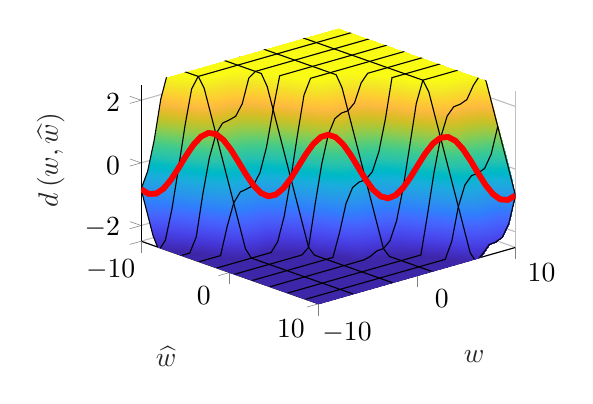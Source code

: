 % This file was created by matlab2tikz.
%
%The latest updates can be retrieved from
%  http://www.mathworks.com/matlabcentral/fileexchange/22022-matlab2tikz-matlab2tikz
%where you can also make suggestions and rate matlab2tikz.
%
\begin{tikzpicture}

\begin{axis}[%
width=4.755cm,
height=3.5cm,
at={(0cm,0cm)},
scale only axis,
xmin=-10,
xmax=10,
xtick={-10,   0,  10},
tick align=outside,
xlabel style={font=\color{white!15!black}},
xlabel={$\widehat{w}$},
ymin=-10,
ymax=10,
ytick={-10,   0,  10},
ylabel style={font=\color{white!15!black}},
ylabel={$w$},
zmin=-2.5,
zmax=2.5,
ztick={-2,  0,  2},
zlabel style={font=\color{white!15!black}},
zlabel={$d^{\,}(w, \widehat{w})$},
view={48.011}{28.262},
axis background/.style={fill=white},
axis x line*=bottom,
axis y line*=left,
axis z line*=left,
xmajorgrids,
ymajorgrids,
zmajorgrids
]

\addplot3[%
surf,
shader=interp, colormap={mymap}{[1pt] rgb(0pt)=(0.242,0.15,0.66); rgb(1pt)=(0.244,0.153,0.673); rgb(2pt)=(0.246,0.157,0.685); rgb(3pt)=(0.248,0.161,0.696); rgb(4pt)=(0.25,0.165,0.707); rgb(5pt)=(0.252,0.169,0.718); rgb(6pt)=(0.254,0.173,0.729); rgb(7pt)=(0.256,0.177,0.739); rgb(8pt)=(0.258,0.181,0.75); rgb(9pt)=(0.259,0.185,0.761); rgb(11pt)=(0.263,0.193,0.783); rgb(12pt)=(0.265,0.197,0.794); rgb(13pt)=(0.266,0.201,0.804); rgb(14pt)=(0.268,0.205,0.815); rgb(15pt)=(0.269,0.209,0.825); rgb(16pt)=(0.27,0.214,0.835); rgb(17pt)=(0.272,0.218,0.844); rgb(18pt)=(0.273,0.223,0.853); rgb(19pt)=(0.274,0.228,0.861); rgb(20pt)=(0.275,0.233,0.869); rgb(21pt)=(0.276,0.238,0.877); rgb(22pt)=(0.277,0.243,0.884); rgb(23pt)=(0.277,0.249,0.891); rgb(24pt)=(0.278,0.254,0.897); rgb(25pt)=(0.279,0.26,0.903); rgb(26pt)=(0.279,0.265,0.909); rgb(27pt)=(0.28,0.271,0.915); rgb(28pt)=(0.28,0.276,0.92); rgb(29pt)=(0.281,0.282,0.925); rgb(30pt)=(0.281,0.287,0.93); rgb(31pt)=(0.281,0.293,0.935); rgb(32pt)=(0.281,0.298,0.94); rgb(33pt)=(0.281,0.304,0.944); rgb(34pt)=(0.281,0.309,0.948); rgb(35pt)=(0.281,0.315,0.952); rgb(36pt)=(0.281,0.32,0.956); rgb(37pt)=(0.281,0.326,0.96); rgb(38pt)=(0.281,0.331,0.964); rgb(39pt)=(0.28,0.337,0.967); rgb(40pt)=(0.28,0.342,0.97); rgb(41pt)=(0.279,0.347,0.973); rgb(42pt)=(0.278,0.353,0.976); rgb(43pt)=(0.278,0.358,0.979); rgb(44pt)=(0.277,0.364,0.982); rgb(45pt)=(0.275,0.369,0.984); rgb(46pt)=(0.274,0.375,0.986); rgb(47pt)=(0.273,0.38,0.988); rgb(48pt)=(0.271,0.386,0.99); rgb(49pt)=(0.269,0.392,0.991); rgb(50pt)=(0.267,0.397,0.992); rgb(51pt)=(0.265,0.403,0.994); rgb(52pt)=(0.262,0.409,0.995); rgb(53pt)=(0.259,0.414,0.996); rgb(54pt)=(0.256,0.42,0.997); rgb(55pt)=(0.252,0.426,0.997); rgb(56pt)=(0.247,0.432,0.998); rgb(57pt)=(0.242,0.438,0.999); rgb(58pt)=(0.237,0.444,1.0); rgb(59pt)=(0.231,0.45,1.0); rgb(60pt)=(0.225,0.456,0.999); rgb(61pt)=(0.219,0.462,0.997); rgb(62pt)=(0.213,0.468,0.995); rgb(63pt)=(0.207,0.474,0.993); rgb(64pt)=(0.201,0.48,0.991); rgb(65pt)=(0.195,0.486,0.989); rgb(66pt)=(0.19,0.492,0.987); rgb(67pt)=(0.187,0.497,0.984); rgb(68pt)=(0.185,0.503,0.982); rgb(69pt)=(0.183,0.508,0.979); rgb(70pt)=(0.182,0.514,0.977); rgb(71pt)=(0.181,0.519,0.974); rgb(72pt)=(0.179,0.524,0.971); rgb(73pt)=(0.178,0.53,0.968); rgb(74pt)=(0.178,0.535,0.964); rgb(75pt)=(0.177,0.54,0.96); rgb(76pt)=(0.177,0.545,0.956); rgb(77pt)=(0.176,0.55,0.952); rgb(78pt)=(0.175,0.555,0.947); rgb(79pt)=(0.174,0.56,0.943); rgb(80pt)=(0.172,0.566,0.939); rgb(81pt)=(0.169,0.571,0.936); rgb(82pt)=(0.165,0.576,0.932); rgb(83pt)=(0.161,0.581,0.929); rgb(84pt)=(0.157,0.585,0.925); rgb(85pt)=(0.154,0.59,0.922); rgb(86pt)=(0.151,0.595,0.918); rgb(87pt)=(0.149,0.6,0.915); rgb(88pt)=(0.147,0.604,0.911); rgb(89pt)=(0.146,0.609,0.908); rgb(90pt)=(0.145,0.614,0.905); rgb(91pt)=(0.143,0.618,0.902); rgb(92pt)=(0.141,0.623,0.9); rgb(93pt)=(0.138,0.627,0.897); rgb(94pt)=(0.135,0.632,0.895); rgb(95pt)=(0.132,0.636,0.893); rgb(96pt)=(0.129,0.641,0.891); rgb(97pt)=(0.125,0.645,0.889); rgb(98pt)=(0.122,0.65,0.886); rgb(99pt)=(0.118,0.654,0.883); rgb(100pt)=(0.115,0.658,0.88); rgb(101pt)=(0.112,0.663,0.877); rgb(102pt)=(0.108,0.667,0.873); rgb(103pt)=(0.105,0.671,0.87); rgb(104pt)=(0.101,0.675,0.865); rgb(105pt)=(0.096,0.679,0.861); rgb(106pt)=(0.091,0.683,0.856); rgb(107pt)=(0.086,0.686,0.851); rgb(108pt)=(0.079,0.69,0.846); rgb(109pt)=(0.071,0.694,0.841); rgb(110pt)=(0.063,0.697,0.836); rgb(111pt)=(0.053,0.701,0.83); rgb(112pt)=(0.043,0.704,0.824); rgb(113pt)=(0.033,0.707,0.818); rgb(114pt)=(0.023,0.71,0.812); rgb(115pt)=(0.015,0.713,0.806); rgb(116pt)=(0.009,0.716,0.8); rgb(117pt)=(0.005,0.719,0.794); rgb(118pt)=(0.002,0.722,0.788); rgb(119pt)=(0.001,0.725,0.781); rgb(120pt)=(0.002,0.728,0.775); rgb(121pt)=(0.005,0.73,0.769); rgb(122pt)=(0.009,0.733,0.762); rgb(123pt)=(0.016,0.735,0.756); rgb(124pt)=(0.025,0.738,0.749); rgb(125pt)=(0.037,0.74,0.743); rgb(126pt)=(0.05,0.742,0.736); rgb(127pt)=(0.064,0.745,0.729); rgb(128pt)=(0.077,0.747,0.722); rgb(129pt)=(0.09,0.749,0.716); rgb(130pt)=(0.102,0.751,0.709); rgb(131pt)=(0.114,0.753,0.702); rgb(132pt)=(0.125,0.755,0.695); rgb(133pt)=(0.135,0.757,0.688); rgb(134pt)=(0.145,0.759,0.681); rgb(135pt)=(0.153,0.761,0.674); rgb(136pt)=(0.161,0.763,0.667); rgb(137pt)=(0.168,0.766,0.66); rgb(138pt)=(0.174,0.768,0.653); rgb(139pt)=(0.18,0.77,0.645); rgb(140pt)=(0.185,0.772,0.638); rgb(141pt)=(0.191,0.774,0.63); rgb(142pt)=(0.195,0.776,0.623); rgb(143pt)=(0.2,0.779,0.615); rgb(144pt)=(0.206,0.781,0.607); rgb(145pt)=(0.212,0.783,0.598); rgb(146pt)=(0.218,0.785,0.59); rgb(147pt)=(0.224,0.787,0.581); rgb(148pt)=(0.232,0.789,0.573); rgb(149pt)=(0.24,0.79,0.564); rgb(150pt)=(0.249,0.792,0.555); rgb(151pt)=(0.259,0.794,0.545); rgb(152pt)=(0.27,0.795,0.536); rgb(153pt)=(0.281,0.796,0.527); rgb(154pt)=(0.293,0.797,0.517); rgb(155pt)=(0.305,0.798,0.507); rgb(156pt)=(0.318,0.799,0.497); rgb(157pt)=(0.33,0.8,0.488); rgb(158pt)=(0.342,0.801,0.477); rgb(159pt)=(0.355,0.802,0.467); rgb(160pt)=(0.367,0.802,0.456); rgb(161pt)=(0.38,0.803,0.445); rgb(162pt)=(0.392,0.803,0.434); rgb(163pt)=(0.405,0.803,0.423); rgb(164pt)=(0.418,0.803,0.412); rgb(165pt)=(0.432,0.803,0.401); rgb(166pt)=(0.446,0.802,0.39); rgb(167pt)=(0.461,0.802,0.38); rgb(168pt)=(0.475,0.801,0.369); rgb(169pt)=(0.49,0.8,0.359); rgb(170pt)=(0.504,0.799,0.348); rgb(171pt)=(0.519,0.798,0.337); rgb(172pt)=(0.533,0.797,0.327); rgb(173pt)=(0.547,0.796,0.316); rgb(175pt)=(0.575,0.793,0.294); rgb(176pt)=(0.589,0.791,0.283); rgb(177pt)=(0.602,0.79,0.273); rgb(178pt)=(0.616,0.788,0.262); rgb(179pt)=(0.63,0.786,0.252); rgb(180pt)=(0.643,0.784,0.242); rgb(181pt)=(0.657,0.782,0.233); rgb(182pt)=(0.67,0.78,0.224); rgb(183pt)=(0.683,0.777,0.215); rgb(184pt)=(0.696,0.775,0.207); rgb(185pt)=(0.709,0.773,0.2); rgb(186pt)=(0.722,0.77,0.192); rgb(187pt)=(0.734,0.768,0.185); rgb(188pt)=(0.747,0.765,0.178); rgb(189pt)=(0.759,0.763,0.172); rgb(190pt)=(0.771,0.76,0.166); rgb(191pt)=(0.783,0.758,0.161); rgb(192pt)=(0.794,0.755,0.157); rgb(193pt)=(0.806,0.753,0.155); rgb(194pt)=(0.817,0.75,0.153); rgb(195pt)=(0.828,0.748,0.154); rgb(196pt)=(0.839,0.746,0.155); rgb(197pt)=(0.85,0.744,0.156); rgb(198pt)=(0.86,0.741,0.159); rgb(199pt)=(0.87,0.739,0.162); rgb(200pt)=(0.88,0.737,0.165); rgb(201pt)=(0.89,0.735,0.17); rgb(202pt)=(0.9,0.734,0.175); rgb(203pt)=(0.909,0.732,0.181); rgb(204pt)=(0.918,0.731,0.189); rgb(205pt)=(0.927,0.73,0.197); rgb(206pt)=(0.936,0.729,0.206); rgb(207pt)=(0.944,0.729,0.215); rgb(208pt)=(0.952,0.728,0.224); rgb(209pt)=(0.961,0.729,0.231); rgb(210pt)=(0.969,0.729,0.237); rgb(211pt)=(0.977,0.73,0.242); rgb(212pt)=(0.984,0.733,0.245); rgb(213pt)=(0.99,0.737,0.243); rgb(214pt)=(0.995,0.741,0.239); rgb(215pt)=(0.997,0.746,0.235); rgb(216pt)=(0.997,0.751,0.231); rgb(217pt)=(0.997,0.757,0.227); rgb(218pt)=(0.997,0.763,0.222); rgb(219pt)=(0.997,0.768,0.218); rgb(220pt)=(0.997,0.774,0.214); rgb(221pt)=(0.996,0.78,0.209); rgb(222pt)=(0.996,0.786,0.205); rgb(223pt)=(0.995,0.791,0.201); rgb(224pt)=(0.994,0.797,0.197); rgb(225pt)=(0.992,0.803,0.194); rgb(226pt)=(0.991,0.809,0.191); rgb(227pt)=(0.989,0.816,0.188); rgb(228pt)=(0.986,0.822,0.185); rgb(229pt)=(0.984,0.828,0.182); rgb(230pt)=(0.981,0.834,0.179); rgb(231pt)=(0.978,0.84,0.176); rgb(232pt)=(0.975,0.847,0.173); rgb(233pt)=(0.972,0.853,0.17); rgb(234pt)=(0.969,0.859,0.167); rgb(235pt)=(0.967,0.865,0.164); rgb(236pt)=(0.965,0.872,0.161); rgb(237pt)=(0.963,0.878,0.158); rgb(238pt)=(0.962,0.884,0.156); rgb(239pt)=(0.961,0.89,0.153); rgb(240pt)=(0.96,0.896,0.151); rgb(241pt)=(0.96,0.902,0.148); rgb(242pt)=(0.96,0.908,0.145); rgb(243pt)=(0.96,0.914,0.142); rgb(244pt)=(0.96,0.92,0.138); rgb(245pt)=(0.961,0.926,0.134); rgb(246pt)=(0.962,0.932,0.13); rgb(247pt)=(0.963,0.938,0.126); rgb(248pt)=(0.964,0.944,0.122); rgb(249pt)=(0.966,0.949,0.117); rgb(250pt)=(0.967,0.955,0.112); rgb(251pt)=(0.969,0.961,0.106); rgb(252pt)=(0.971,0.967,0.1); rgb(253pt)=(0.973,0.972,0.094); rgb(254pt)=(0.975,0.978,0.087); rgb(255pt)=(0.977,0.984,0.081)}, mesh/rows=31]
table[row sep=crcr, point meta=\thisrow{c}] {%
%
x	y	z	c\\
-10	-10	-0.839	-0.839\\
-10	-9.333	-0.329	-0.329\\
-10	-8.667	0.607	0.607\\
-10	-8	1.854	1.854\\
-10	-7.333	2.6	2.6\\
-10	-6.667	2.6	2.6\\
-10	-6	2.6	2.6\\
-10	-5.333	2.6	2.6\\
-10	-4.667	2.6	2.6\\
-10	-4	2.6	2.6\\
-10	-3.333	2.6	2.6\\
-10	-2.667	2.6	2.6\\
-10	-2	2.6	2.6\\
-10	-1.333	2.6	2.6\\
-10	-0.667	2.6	2.6\\
-10	0	2.6	2.6\\
-10	0.667	2.6	2.6\\
-10	1.333	2.6	2.6\\
-10	2	2.6	2.6\\
-10	2.667	2.6	2.6\\
-10	3.333	2.6	2.6\\
-10	4	2.6	2.6\\
-10	4.667	2.6	2.6\\
-10	5.333	2.6	2.6\\
-10	6	2.6	2.6\\
-10	6.667	2.6	2.6\\
-10	7.333	2.6	2.6\\
-10	8	2.6	2.6\\
-10	8.667	2.6	2.6\\
-10	9.333	2.6	2.6\\
-10	10	2.6	2.6\\
-9.333	-10	-1.506	-1.506\\
-9.333	-9.333	-0.996	-0.996\\
-9.333	-8.667	-0.059	-0.059\\
-9.333	-8	1.188	1.188\\
-9.333	-7.333	2.497	2.497\\
-9.333	-6.667	2.6	2.6\\
-9.333	-6	2.6	2.6\\
-9.333	-5.333	2.6	2.6\\
-9.333	-4.667	2.6	2.6\\
-9.333	-4	2.6	2.6\\
-9.333	-3.333	2.6	2.6\\
-9.333	-2.667	2.6	2.6\\
-9.333	-2	2.6	2.6\\
-9.333	-1.333	2.6	2.6\\
-9.333	-0.667	2.6	2.6\\
-9.333	0	2.6	2.6\\
-9.333	0.667	2.6	2.6\\
-9.333	1.333	2.6	2.6\\
-9.333	2	2.6	2.6\\
-9.333	2.667	2.6	2.6\\
-9.333	3.333	2.6	2.6\\
-9.333	4	2.6	2.6\\
-9.333	4.667	2.6	2.6\\
-9.333	5.333	2.6	2.6\\
-9.333	6	2.6	2.6\\
-9.333	6.667	2.6	2.6\\
-9.333	7.333	2.6	2.6\\
-9.333	8	2.6	2.6\\
-9.333	8.667	2.6	2.6\\
-9.333	9.333	2.6	2.6\\
-9.333	10	2.6	2.6\\
-8.667	-10	-2.172	-2.172\\
-8.667	-9.333	-1.662	-1.662\\
-8.667	-8.667	-0.726	-0.726\\
-8.667	-8	0.521	0.521\\
-8.667	-7.333	1.831	1.831\\
-8.667	-6.667	2.6	2.6\\
-8.667	-6	2.6	2.6\\
-8.667	-5.333	2.6	2.6\\
-8.667	-4.667	2.6	2.6\\
-8.667	-4	2.6	2.6\\
-8.667	-3.333	2.6	2.6\\
-8.667	-2.667	2.6	2.6\\
-8.667	-2	2.6	2.6\\
-8.667	-1.333	2.6	2.6\\
-8.667	-0.667	2.6	2.6\\
-8.667	0	2.6	2.6\\
-8.667	0.667	2.6	2.6\\
-8.667	1.333	2.6	2.6\\
-8.667	2	2.6	2.6\\
-8.667	2.667	2.6	2.6\\
-8.667	3.333	2.6	2.6\\
-8.667	4	2.6	2.6\\
-8.667	4.667	2.6	2.6\\
-8.667	5.333	2.6	2.6\\
-8.667	6	2.6	2.6\\
-8.667	6.667	2.6	2.6\\
-8.667	7.333	2.6	2.6\\
-8.667	8	2.6	2.6\\
-8.667	8.667	2.6	2.6\\
-8.667	9.333	2.6	2.6\\
-8.667	10	2.6	2.6\\
-8	-10	-2.6	-2.6\\
-8	-9.333	-2.329	-2.329\\
-8	-8.667	-1.393	-1.393\\
-8	-8	-0.146	-0.146\\
-8	-7.333	1.164	1.164\\
-8	-6.667	2.261	2.261\\
-8	-6	2.6	2.6\\
-8	-5.333	2.6	2.6\\
-8	-4.667	2.6	2.6\\
-8	-4	2.6	2.6\\
-8	-3.333	2.6	2.6\\
-8	-2.667	2.6	2.6\\
-8	-2	2.6	2.6\\
-8	-1.333	2.6	2.6\\
-8	-0.667	2.6	2.6\\
-8	0	2.6	2.6\\
-8	0.667	2.6	2.6\\
-8	1.333	2.6	2.6\\
-8	2	2.6	2.6\\
-8	2.667	2.6	2.6\\
-8	3.333	2.6	2.6\\
-8	4	2.6	2.6\\
-8	4.667	2.6	2.6\\
-8	5.333	2.6	2.6\\
-8	6	2.6	2.6\\
-8	6.667	2.6	2.6\\
-8	7.333	2.6	2.6\\
-8	8	2.6	2.6\\
-8	8.667	2.6	2.6\\
-8	9.333	2.6	2.6\\
-8	10	2.6	2.6\\
-7.333	-10	-2.6	-2.6\\
-7.333	-9.333	-2.6	-2.6\\
-7.333	-8.667	-2.059	-2.059\\
-7.333	-8	-0.812	-0.812\\
-7.333	-7.333	0.497	0.497\\
-7.333	-6.667	1.594	1.594\\
-7.333	-6	2.294	2.294\\
-7.333	-5.333	2.582	2.582\\
-7.333	-4.667	2.6	2.6\\
-7.333	-4	2.6	2.6\\
-7.333	-3.333	2.6	2.6\\
-7.333	-2.667	2.6	2.6\\
-7.333	-2	2.6	2.6\\
-7.333	-1.333	2.6	2.6\\
-7.333	-0.667	2.6	2.6\\
-7.333	0	2.6	2.6\\
-7.333	0.667	2.6	2.6\\
-7.333	1.333	2.6	2.6\\
-7.333	2	2.6	2.6\\
-7.333	2.667	2.6	2.6\\
-7.333	3.333	2.6	2.6\\
-7.333	4	2.6	2.6\\
-7.333	4.667	2.6	2.6\\
-7.333	5.333	2.6	2.6\\
-7.333	6	2.6	2.6\\
-7.333	6.667	2.6	2.6\\
-7.333	7.333	2.6	2.6\\
-7.333	8	2.6	2.6\\
-7.333	8.667	2.6	2.6\\
-7.333	9.333	2.6	2.6\\
-7.333	10	2.6	2.6\\
-6.667	-10	-2.6	-2.6\\
-6.667	-9.333	-2.6	-2.6\\
-6.667	-8.667	-2.6	-2.6\\
-6.667	-8	-1.479	-1.479\\
-6.667	-7.333	-0.169	-0.169\\
-6.667	-6.667	0.927	0.927\\
-6.667	-6	1.627	1.627\\
-6.667	-5.333	1.915	1.915\\
-6.667	-4.667	1.954	1.954\\
-6.667	-4	2.013	2.013\\
-6.667	-3.333	2.352	2.352\\
-6.667	-2.667	2.6	2.6\\
-6.667	-2	2.6	2.6\\
-6.667	-1.333	2.6	2.6\\
-6.667	-0.667	2.6	2.6\\
-6.667	0	2.6	2.6\\
-6.667	0.667	2.6	2.6\\
-6.667	1.333	2.6	2.6\\
-6.667	2	2.6	2.6\\
-6.667	2.667	2.6	2.6\\
-6.667	3.333	2.6	2.6\\
-6.667	4	2.6	2.6\\
-6.667	4.667	2.6	2.6\\
-6.667	5.333	2.6	2.6\\
-6.667	6	2.6	2.6\\
-6.667	6.667	2.6	2.6\\
-6.667	7.333	2.6	2.6\\
-6.667	8	2.6	2.6\\
-6.667	8.667	2.6	2.6\\
-6.667	9.333	2.6	2.6\\
-6.667	10	2.6	2.6\\
-6	-10	-2.6	-2.6\\
-6	-9.333	-2.6	-2.6\\
-6	-8.667	-2.6	-2.6\\
-6	-8	-2.146	-2.146\\
-6	-7.333	-0.836	-0.836\\
-6	-6.667	0.261	0.261\\
-6	-6	0.96	0.96\\
-6	-5.333	1.248	1.248\\
-6	-4.667	1.288	1.288\\
-6	-4	1.346	1.346\\
-6	-3.333	1.685	1.685\\
-6	-2.667	2.444	2.444\\
-6	-2	2.6	2.6\\
-6	-1.333	2.6	2.6\\
-6	-0.667	2.6	2.6\\
-6	0	2.6	2.6\\
-6	0.667	2.6	2.6\\
-6	1.333	2.6	2.6\\
-6	2	2.6	2.6\\
-6	2.667	2.6	2.6\\
-6	3.333	2.6	2.6\\
-6	4	2.6	2.6\\
-6	4.667	2.6	2.6\\
-6	5.333	2.6	2.6\\
-6	6	2.6	2.6\\
-6	6.667	2.6	2.6\\
-6	7.333	2.6	2.6\\
-6	8	2.6	2.6\\
-6	8.667	2.6	2.6\\
-6	9.333	2.6	2.6\\
-6	10	2.6	2.6\\
-5.333	-10	-2.6	-2.6\\
-5.333	-9.333	-2.6	-2.6\\
-5.333	-8.667	-2.6	-2.6\\
-5.333	-8	-2.6	-2.6\\
-5.333	-7.333	-1.503	-1.503\\
-5.333	-6.667	-0.406	-0.406\\
-5.333	-6	0.294	0.294\\
-5.333	-5.333	0.582	0.582\\
-5.333	-4.667	0.621	0.621\\
-5.333	-4	0.68	0.68\\
-5.333	-3.333	1.018	1.018\\
-5.333	-2.667	1.777	1.777\\
-5.333	-2	2.6	2.6\\
-5.333	-1.333	2.6	2.6\\
-5.333	-0.667	2.6	2.6\\
-5.333	0	2.6	2.6\\
-5.333	0.667	2.6	2.6\\
-5.333	1.333	2.6	2.6\\
-5.333	2	2.6	2.6\\
-5.333	2.667	2.6	2.6\\
-5.333	3.333	2.6	2.6\\
-5.333	4	2.6	2.6\\
-5.333	4.667	2.6	2.6\\
-5.333	5.333	2.6	2.6\\
-5.333	6	2.6	2.6\\
-5.333	6.667	2.6	2.6\\
-5.333	7.333	2.6	2.6\\
-5.333	8	2.6	2.6\\
-5.333	8.667	2.6	2.6\\
-5.333	9.333	2.6	2.6\\
-5.333	10	2.6	2.6\\
-4.667	-10	-2.6	-2.6\\
-4.667	-9.333	-2.6	-2.6\\
-4.667	-8.667	-2.6	-2.6\\
-4.667	-8	-2.6	-2.6\\
-4.667	-7.333	-2.169	-2.169\\
-4.667	-6.667	-1.073	-1.073\\
-4.667	-6	-0.373	-0.373\\
-4.667	-5.333	-0.085	-0.085\\
-4.667	-4.667	-0.046	-0.046\\
-4.667	-4	0.013	0.013\\
-4.667	-3.333	0.352	0.352\\
-4.667	-2.667	1.111	1.111\\
-4.667	-2	2.251	2.251\\
-4.667	-1.333	2.6	2.6\\
-4.667	-0.667	2.6	2.6\\
-4.667	0	2.6	2.6\\
-4.667	0.667	2.6	2.6\\
-4.667	1.333	2.6	2.6\\
-4.667	2	2.6	2.6\\
-4.667	2.667	2.6	2.6\\
-4.667	3.333	2.6	2.6\\
-4.667	4	2.6	2.6\\
-4.667	4.667	2.6	2.6\\
-4.667	5.333	2.6	2.6\\
-4.667	6	2.6	2.6\\
-4.667	6.667	2.6	2.6\\
-4.667	7.333	2.6	2.6\\
-4.667	8	2.6	2.6\\
-4.667	8.667	2.6	2.6\\
-4.667	9.333	2.6	2.6\\
-4.667	10	2.6	2.6\\
-4	-10	-2.6	-2.6\\
-4	-9.333	-2.6	-2.6\\
-4	-8.667	-2.6	-2.6\\
-4	-8	-2.6	-2.6\\
-4	-7.333	-2.6	-2.6\\
-4	-6.667	-1.739	-1.739\\
-4	-6	-1.04	-1.04\\
-4	-5.333	-0.752	-0.752\\
-4	-4.667	-0.712	-0.712\\
-4	-4	-0.654	-0.654\\
-4	-3.333	-0.315	-0.315\\
-4	-2.667	0.444	0.444\\
-4	-2	1.584	1.584\\
-4	-1.333	2.6	2.6\\
-4	-0.667	2.6	2.6\\
-4	0	2.6	2.6\\
-4	0.667	2.6	2.6\\
-4	1.333	2.6	2.6\\
-4	2	2.6	2.6\\
-4	2.667	2.6	2.6\\
-4	3.333	2.6	2.6\\
-4	4	2.6	2.6\\
-4	4.667	2.6	2.6\\
-4	5.333	2.6	2.6\\
-4	6	2.6	2.6\\
-4	6.667	2.6	2.6\\
-4	7.333	2.6	2.6\\
-4	8	2.6	2.6\\
-4	8.667	2.6	2.6\\
-4	9.333	2.6	2.6\\
-4	10	2.6	2.6\\
-3.333	-10	-2.6	-2.6\\
-3.333	-9.333	-2.6	-2.6\\
-3.333	-8.667	-2.6	-2.6\\
-3.333	-8	-2.6	-2.6\\
-3.333	-7.333	-2.6	-2.6\\
-3.333	-6.667	-2.406	-2.406\\
-3.333	-6	-1.706	-1.706\\
-3.333	-5.333	-1.418	-1.418\\
-3.333	-4.667	-1.379	-1.379\\
-3.333	-4	-1.32	-1.32\\
-3.333	-3.333	-0.982	-0.982\\
-3.333	-2.667	-0.223	-0.223\\
-3.333	-2	0.917	0.917\\
-3.333	-1.333	2.235	2.235\\
-3.333	-0.667	2.6	2.6\\
-3.333	0	2.6	2.6\\
-3.333	0.667	2.6	2.6\\
-3.333	1.333	2.6	2.6\\
-3.333	2	2.6	2.6\\
-3.333	2.667	2.6	2.6\\
-3.333	3.333	2.6	2.6\\
-3.333	4	2.6	2.6\\
-3.333	4.667	2.6	2.6\\
-3.333	5.333	2.6	2.6\\
-3.333	6	2.6	2.6\\
-3.333	6.667	2.6	2.6\\
-3.333	7.333	2.6	2.6\\
-3.333	8	2.6	2.6\\
-3.333	8.667	2.6	2.6\\
-3.333	9.333	2.6	2.6\\
-3.333	10	2.6	2.6\\
-2.667	-10	-2.6	-2.6\\
-2.667	-9.333	-2.6	-2.6\\
-2.667	-8.667	-2.6	-2.6\\
-2.667	-8	-2.6	-2.6\\
-2.667	-7.333	-2.6	-2.6\\
-2.667	-6.667	-2.6	-2.6\\
-2.667	-6	-2.373	-2.373\\
-2.667	-5.333	-2.085	-2.085\\
-2.667	-4.667	-2.046	-2.046\\
-2.667	-4	-1.987	-1.987\\
-2.667	-3.333	-1.648	-1.648\\
-2.667	-2.667	-0.889	-0.889\\
-2.667	-2	0.251	0.251\\
-2.667	-1.333	1.569	1.569\\
-2.667	-0.667	2.6	2.6\\
-2.667	0	2.6	2.6\\
-2.667	0.667	2.6	2.6\\
-2.667	1.333	2.6	2.6\\
-2.667	2	2.6	2.6\\
-2.667	2.667	2.6	2.6\\
-2.667	3.333	2.6	2.6\\
-2.667	4	2.6	2.6\\
-2.667	4.667	2.6	2.6\\
-2.667	5.333	2.6	2.6\\
-2.667	6	2.6	2.6\\
-2.667	6.667	2.6	2.6\\
-2.667	7.333	2.6	2.6\\
-2.667	8	2.6	2.6\\
-2.667	8.667	2.6	2.6\\
-2.667	9.333	2.6	2.6\\
-2.667	10	2.6	2.6\\
-2	-10	-2.6	-2.6\\
-2	-9.333	-2.6	-2.6\\
-2	-8.667	-2.6	-2.6\\
-2	-8	-2.6	-2.6\\
-2	-7.333	-2.6	-2.6\\
-2	-6.667	-2.6	-2.6\\
-2	-6	-2.6	-2.6\\
-2	-5.333	-2.6	-2.6\\
-2	-4.667	-2.6	-2.6\\
-2	-4	-2.6	-2.6\\
-2	-3.333	-2.315	-2.315\\
-2	-2.667	-1.556	-1.556\\
-2	-2	-0.416	-0.416\\
-2	-1.333	0.902	0.902\\
-2	-0.667	2.119	2.119\\
-2	0	2.6	2.6\\
-2	0.667	2.6	2.6\\
-2	1.333	2.6	2.6\\
-2	2	2.6	2.6\\
-2	2.667	2.6	2.6\\
-2	3.333	2.6	2.6\\
-2	4	2.6	2.6\\
-2	4.667	2.6	2.6\\
-2	5.333	2.6	2.6\\
-2	6	2.6	2.6\\
-2	6.667	2.6	2.6\\
-2	7.333	2.6	2.6\\
-2	8	2.6	2.6\\
-2	8.667	2.6	2.6\\
-2	9.333	2.6	2.6\\
-2	10	2.6	2.6\\
-1.333	-10	-2.6	-2.6\\
-1.333	-9.333	-2.6	-2.6\\
-1.333	-8.667	-2.6	-2.6\\
-1.333	-8	-2.6	-2.6\\
-1.333	-7.333	-2.6	-2.6\\
-1.333	-6.667	-2.6	-2.6\\
-1.333	-6	-2.6	-2.6\\
-1.333	-5.333	-2.6	-2.6\\
-1.333	-4.667	-2.6	-2.6\\
-1.333	-4	-2.6	-2.6\\
-1.333	-3.333	-2.6	-2.6\\
-1.333	-2.667	-2.223	-2.223\\
-1.333	-2	-1.083	-1.083\\
-1.333	-1.333	0.235	0.235\\
-1.333	-0.667	1.453	1.453\\
-1.333	0	2.333	2.333\\
-1.333	0.667	2.6	2.6\\
-1.333	1.333	2.6	2.6\\
-1.333	2	2.6	2.6\\
-1.333	2.667	2.6	2.6\\
-1.333	3.333	2.6	2.6\\
-1.333	4	2.6	2.6\\
-1.333	4.667	2.6	2.6\\
-1.333	5.333	2.6	2.6\\
-1.333	6	2.6	2.6\\
-1.333	6.667	2.6	2.6\\
-1.333	7.333	2.6	2.6\\
-1.333	8	2.6	2.6\\
-1.333	8.667	2.6	2.6\\
-1.333	9.333	2.6	2.6\\
-1.333	10	2.6	2.6\\
-0.667	-10	-2.6	-2.6\\
-0.667	-9.333	-2.6	-2.6\\
-0.667	-8.667	-2.6	-2.6\\
-0.667	-8	-2.6	-2.6\\
-0.667	-7.333	-2.6	-2.6\\
-0.667	-6.667	-2.6	-2.6\\
-0.667	-6	-2.6	-2.6\\
-0.667	-5.333	-2.6	-2.6\\
-0.667	-4.667	-2.6	-2.6\\
-0.667	-4	-2.6	-2.6\\
-0.667	-3.333	-2.6	-2.6\\
-0.667	-2.667	-2.6	-2.6\\
-0.667	-2	-1.749	-1.749\\
-0.667	-1.333	-0.431	-0.431\\
-0.667	-0.667	0.786	0.786\\
-0.667	0	1.667	1.667\\
-0.667	0.667	2.119	2.119\\
-0.667	1.333	2.235	2.235\\
-0.667	2	2.251	2.251\\
-0.667	2.667	2.444	2.444\\
-0.667	3.333	2.6	2.6\\
-0.667	4	2.6	2.6\\
-0.667	4.667	2.6	2.6\\
-0.667	5.333	2.6	2.6\\
-0.667	6	2.6	2.6\\
-0.667	6.667	2.6	2.6\\
-0.667	7.333	2.6	2.6\\
-0.667	8	2.6	2.6\\
-0.667	8.667	2.6	2.6\\
-0.667	9.333	2.6	2.6\\
-0.667	10	2.6	2.6\\
0	-10	-2.6	-2.6\\
0	-9.333	-2.6	-2.6\\
0	-8.667	-2.6	-2.6\\
0	-8	-2.6	-2.6\\
0	-7.333	-2.6	-2.6\\
0	-6.667	-2.6	-2.6\\
0	-6	-2.6	-2.6\\
0	-5.333	-2.6	-2.6\\
0	-4.667	-2.6	-2.6\\
0	-4	-2.6	-2.6\\
0	-3.333	-2.6	-2.6\\
0	-2.667	-2.6	-2.6\\
0	-2	-2.416	-2.416\\
0	-1.333	-1.098	-1.098\\
0	-0.667	0.119	0.119\\
0	0	1	1\\
0	0.667	1.453	1.453\\
0	1.333	1.569	1.569\\
0	2	1.584	1.584\\
0	2.667	1.777	1.777\\
0	3.333	2.352	2.352\\
0	4	2.6	2.6\\
0	4.667	2.6	2.6\\
0	5.333	2.6	2.6\\
0	6	2.6	2.6\\
0	6.667	2.6	2.6\\
0	7.333	2.6	2.6\\
0	8	2.6	2.6\\
0	8.667	2.6	2.6\\
0	9.333	2.6	2.6\\
0	10	2.6	2.6\\
0.667	-10	-2.6	-2.6\\
0.667	-9.333	-2.6	-2.6\\
0.667	-8.667	-2.6	-2.6\\
0.667	-8	-2.6	-2.6\\
0.667	-7.333	-2.6	-2.6\\
0.667	-6.667	-2.6	-2.6\\
0.667	-6	-2.6	-2.6\\
0.667	-5.333	-2.6	-2.6\\
0.667	-4.667	-2.6	-2.6\\
0.667	-4	-2.6	-2.6\\
0.667	-3.333	-2.6	-2.6\\
0.667	-2.667	-2.6	-2.6\\
0.667	-2	-2.6	-2.6\\
0.667	-1.333	-1.765	-1.765\\
0.667	-0.667	-0.547	-0.547\\
0.667	0	0.333	0.333\\
0.667	0.667	0.786	0.786\\
0.667	1.333	0.902	0.902\\
0.667	2	0.917	0.917\\
0.667	2.667	1.111	1.111\\
0.667	3.333	1.685	1.685\\
0.667	4	2.6	2.6\\
0.667	4.667	2.6	2.6\\
0.667	5.333	2.6	2.6\\
0.667	6	2.6	2.6\\
0.667	6.667	2.6	2.6\\
0.667	7.333	2.6	2.6\\
0.667	8	2.6	2.6\\
0.667	8.667	2.6	2.6\\
0.667	9.333	2.6	2.6\\
0.667	10	2.6	2.6\\
1.333	-10	-2.6	-2.6\\
1.333	-9.333	-2.6	-2.6\\
1.333	-8.667	-2.6	-2.6\\
1.333	-8	-2.6	-2.6\\
1.333	-7.333	-2.6	-2.6\\
1.333	-6.667	-2.6	-2.6\\
1.333	-6	-2.6	-2.6\\
1.333	-5.333	-2.6	-2.6\\
1.333	-4.667	-2.6	-2.6\\
1.333	-4	-2.6	-2.6\\
1.333	-3.333	-2.6	-2.6\\
1.333	-2.667	-2.6	-2.6\\
1.333	-2	-2.6	-2.6\\
1.333	-1.333	-2.431	-2.431\\
1.333	-0.667	-1.214	-1.214\\
1.333	0	-0.333	-0.333\\
1.333	0.667	0.119	0.119\\
1.333	1.333	0.235	0.235\\
1.333	2	0.251	0.251\\
1.333	2.667	0.444	0.444\\
1.333	3.333	1.018	1.018\\
1.333	4	2.013	2.013\\
1.333	4.667	2.6	2.6\\
1.333	5.333	2.6	2.6\\
1.333	6	2.6	2.6\\
1.333	6.667	2.6	2.6\\
1.333	7.333	2.6	2.6\\
1.333	8	2.6	2.6\\
1.333	8.667	2.6	2.6\\
1.333	9.333	2.6	2.6\\
1.333	10	2.6	2.6\\
2	-10	-2.6	-2.6\\
2	-9.333	-2.6	-2.6\\
2	-8.667	-2.6	-2.6\\
2	-8	-2.6	-2.6\\
2	-7.333	-2.6	-2.6\\
2	-6.667	-2.6	-2.6\\
2	-6	-2.6	-2.6\\
2	-5.333	-2.6	-2.6\\
2	-4.667	-2.6	-2.6\\
2	-4	-2.6	-2.6\\
2	-3.333	-2.6	-2.6\\
2	-2.667	-2.6	-2.6\\
2	-2	-2.6	-2.6\\
2	-1.333	-2.6	-2.6\\
2	-0.667	-1.881	-1.881\\
2	0	-1	-1\\
2	0.667	-0.547	-0.547\\
2	1.333	-0.431	-0.431\\
2	2	-0.416	-0.416\\
2	2.667	-0.223	-0.223\\
2	3.333	0.352	0.352\\
2	4	1.346	1.346\\
2	4.667	2.6	2.6\\
2	5.333	2.6	2.6\\
2	6	2.6	2.6\\
2	6.667	2.6	2.6\\
2	7.333	2.6	2.6\\
2	8	2.6	2.6\\
2	8.667	2.6	2.6\\
2	9.333	2.6	2.6\\
2	10	2.6	2.6\\
2.667	-10	-2.6	-2.6\\
2.667	-9.333	-2.6	-2.6\\
2.667	-8.667	-2.6	-2.6\\
2.667	-8	-2.6	-2.6\\
2.667	-7.333	-2.6	-2.6\\
2.667	-6.667	-2.6	-2.6\\
2.667	-6	-2.6	-2.6\\
2.667	-5.333	-2.6	-2.6\\
2.667	-4.667	-2.6	-2.6\\
2.667	-4	-2.6	-2.6\\
2.667	-3.333	-2.6	-2.6\\
2.667	-2.667	-2.6	-2.6\\
2.667	-2	-2.6	-2.6\\
2.667	-1.333	-2.6	-2.6\\
2.667	-0.667	-2.547	-2.547\\
2.667	0	-1.667	-1.667\\
2.667	0.667	-1.214	-1.214\\
2.667	1.333	-1.098	-1.098\\
2.667	2	-1.083	-1.083\\
2.667	2.667	-0.889	-0.889\\
2.667	3.333	-0.315	-0.315\\
2.667	4	0.68	0.68\\
2.667	4.667	1.954	1.954\\
2.667	5.333	2.6	2.6\\
2.667	6	2.6	2.6\\
2.667	6.667	2.6	2.6\\
2.667	7.333	2.6	2.6\\
2.667	8	2.6	2.6\\
2.667	8.667	2.6	2.6\\
2.667	9.333	2.6	2.6\\
2.667	10	2.6	2.6\\
3.333	-10	-2.6	-2.6\\
3.333	-9.333	-2.6	-2.6\\
3.333	-8.667	-2.6	-2.6\\
3.333	-8	-2.6	-2.6\\
3.333	-7.333	-2.6	-2.6\\
3.333	-6.667	-2.6	-2.6\\
3.333	-6	-2.6	-2.6\\
3.333	-5.333	-2.6	-2.6\\
3.333	-4.667	-2.6	-2.6\\
3.333	-4	-2.6	-2.6\\
3.333	-3.333	-2.6	-2.6\\
3.333	-2.667	-2.6	-2.6\\
3.333	-2	-2.6	-2.6\\
3.333	-1.333	-2.6	-2.6\\
3.333	-0.667	-2.6	-2.6\\
3.333	0	-2.333	-2.333\\
3.333	0.667	-1.881	-1.881\\
3.333	1.333	-1.765	-1.765\\
3.333	2	-1.749	-1.749\\
3.333	2.667	-1.556	-1.556\\
3.333	3.333	-0.982	-0.982\\
3.333	4	0.013	0.013\\
3.333	4.667	1.288	1.288\\
3.333	5.333	2.582	2.582\\
3.333	6	2.6	2.6\\
3.333	6.667	2.6	2.6\\
3.333	7.333	2.6	2.6\\
3.333	8	2.6	2.6\\
3.333	8.667	2.6	2.6\\
3.333	9.333	2.6	2.6\\
3.333	10	2.6	2.6\\
4	-10	-2.6	-2.6\\
4	-9.333	-2.6	-2.6\\
4	-8.667	-2.6	-2.6\\
4	-8	-2.6	-2.6\\
4	-7.333	-2.6	-2.6\\
4	-6.667	-2.6	-2.6\\
4	-6	-2.6	-2.6\\
4	-5.333	-2.6	-2.6\\
4	-4.667	-2.6	-2.6\\
4	-4	-2.6	-2.6\\
4	-3.333	-2.6	-2.6\\
4	-2.667	-2.6	-2.6\\
4	-2	-2.6	-2.6\\
4	-1.333	-2.6	-2.6\\
4	-0.667	-2.6	-2.6\\
4	0	-2.6	-2.6\\
4	0.667	-2.547	-2.547\\
4	1.333	-2.431	-2.431\\
4	2	-2.416	-2.416\\
4	2.667	-2.223	-2.223\\
4	3.333	-1.648	-1.648\\
4	4	-0.654	-0.654\\
4	4.667	0.621	0.621\\
4	5.333	1.915	1.915\\
4	6	2.6	2.6\\
4	6.667	2.6	2.6\\
4	7.333	2.6	2.6\\
4	8	2.6	2.6\\
4	8.667	2.6	2.6\\
4	9.333	2.6	2.6\\
4	10	2.6	2.6\\
4.667	-10	-2.6	-2.6\\
4.667	-9.333	-2.6	-2.6\\
4.667	-8.667	-2.6	-2.6\\
4.667	-8	-2.6	-2.6\\
4.667	-7.333	-2.6	-2.6\\
4.667	-6.667	-2.6	-2.6\\
4.667	-6	-2.6	-2.6\\
4.667	-5.333	-2.6	-2.6\\
4.667	-4.667	-2.6	-2.6\\
4.667	-4	-2.6	-2.6\\
4.667	-3.333	-2.6	-2.6\\
4.667	-2.667	-2.6	-2.6\\
4.667	-2	-2.6	-2.6\\
4.667	-1.333	-2.6	-2.6\\
4.667	-0.667	-2.6	-2.6\\
4.667	0	-2.6	-2.6\\
4.667	0.667	-2.6	-2.6\\
4.667	1.333	-2.6	-2.6\\
4.667	2	-2.6	-2.6\\
4.667	2.667	-2.6	-2.6\\
4.667	3.333	-2.315	-2.315\\
4.667	4	-1.32	-1.32\\
4.667	4.667	-0.046	-0.046\\
4.667	5.333	1.248	1.248\\
4.667	6	2.294	2.294\\
4.667	6.667	2.6	2.6\\
4.667	7.333	2.6	2.6\\
4.667	8	2.6	2.6\\
4.667	8.667	2.6	2.6\\
4.667	9.333	2.6	2.6\\
4.667	10	2.6	2.6\\
5.333	-10	-2.6	-2.6\\
5.333	-9.333	-2.6	-2.6\\
5.333	-8.667	-2.6	-2.6\\
5.333	-8	-2.6	-2.6\\
5.333	-7.333	-2.6	-2.6\\
5.333	-6.667	-2.6	-2.6\\
5.333	-6	-2.6	-2.6\\
5.333	-5.333	-2.6	-2.6\\
5.333	-4.667	-2.6	-2.6\\
5.333	-4	-2.6	-2.6\\
5.333	-3.333	-2.6	-2.6\\
5.333	-2.667	-2.6	-2.6\\
5.333	-2	-2.6	-2.6\\
5.333	-1.333	-2.6	-2.6\\
5.333	-0.667	-2.6	-2.6\\
5.333	0	-2.6	-2.6\\
5.333	0.667	-2.6	-2.6\\
5.333	1.333	-2.6	-2.6\\
5.333	2	-2.6	-2.6\\
5.333	2.667	-2.6	-2.6\\
5.333	3.333	-2.6	-2.6\\
5.333	4	-1.987	-1.987\\
5.333	4.667	-0.712	-0.712\\
5.333	5.333	0.582	0.582\\
5.333	6	1.627	1.627\\
5.333	6.667	2.261	2.261\\
5.333	7.333	2.497	2.497\\
5.333	8	2.521	2.521\\
5.333	8.667	2.6	2.6\\
5.333	9.333	2.6	2.6\\
5.333	10	2.6	2.6\\
6	-10	-2.6	-2.6\\
6	-9.333	-2.6	-2.6\\
6	-8.667	-2.6	-2.6\\
6	-8	-2.6	-2.6\\
6	-7.333	-2.6	-2.6\\
6	-6.667	-2.6	-2.6\\
6	-6	-2.6	-2.6\\
6	-5.333	-2.6	-2.6\\
6	-4.667	-2.6	-2.6\\
6	-4	-2.6	-2.6\\
6	-3.333	-2.6	-2.6\\
6	-2.667	-2.6	-2.6\\
6	-2	-2.6	-2.6\\
6	-1.333	-2.6	-2.6\\
6	-0.667	-2.6	-2.6\\
6	0	-2.6	-2.6\\
6	0.667	-2.6	-2.6\\
6	1.333	-2.6	-2.6\\
6	2	-2.6	-2.6\\
6	2.667	-2.6	-2.6\\
6	3.333	-2.6	-2.6\\
6	4	-2.6	-2.6\\
6	4.667	-1.379	-1.379\\
6	5.333	-0.085	-0.085\\
6	6	0.96	0.96\\
6	6.667	1.594	1.594\\
6	7.333	1.831	1.831\\
6	8	1.854	1.854\\
6	8.667	1.941	1.941\\
6	9.333	2.338	2.338\\
6	10	2.6	2.6\\
6.667	-10	-2.6	-2.6\\
6.667	-9.333	-2.6	-2.6\\
6.667	-8.667	-2.6	-2.6\\
6.667	-8	-2.6	-2.6\\
6.667	-7.333	-2.6	-2.6\\
6.667	-6.667	-2.6	-2.6\\
6.667	-6	-2.6	-2.6\\
6.667	-5.333	-2.6	-2.6\\
6.667	-4.667	-2.6	-2.6\\
6.667	-4	-2.6	-2.6\\
6.667	-3.333	-2.6	-2.6\\
6.667	-2.667	-2.6	-2.6\\
6.667	-2	-2.6	-2.6\\
6.667	-1.333	-2.6	-2.6\\
6.667	-0.667	-2.6	-2.6\\
6.667	0	-2.6	-2.6\\
6.667	0.667	-2.6	-2.6\\
6.667	1.333	-2.6	-2.6\\
6.667	2	-2.6	-2.6\\
6.667	2.667	-2.6	-2.6\\
6.667	3.333	-2.6	-2.6\\
6.667	4	-2.6	-2.6\\
6.667	4.667	-2.046	-2.046\\
6.667	5.333	-0.752	-0.752\\
6.667	6	0.294	0.294\\
6.667	6.667	0.927	0.927\\
6.667	7.333	1.164	1.164\\
6.667	8	1.188	1.188\\
6.667	8.667	1.274	1.274\\
6.667	9.333	1.671	1.671\\
6.667	10	2.494	2.494\\
7.333	-10	-2.6	-2.6\\
7.333	-9.333	-2.6	-2.6\\
7.333	-8.667	-2.6	-2.6\\
7.333	-8	-2.6	-2.6\\
7.333	-7.333	-2.6	-2.6\\
7.333	-6.667	-2.6	-2.6\\
7.333	-6	-2.6	-2.6\\
7.333	-5.333	-2.6	-2.6\\
7.333	-4.667	-2.6	-2.6\\
7.333	-4	-2.6	-2.6\\
7.333	-3.333	-2.6	-2.6\\
7.333	-2.667	-2.6	-2.6\\
7.333	-2	-2.6	-2.6\\
7.333	-1.333	-2.6	-2.6\\
7.333	-0.667	-2.6	-2.6\\
7.333	0	-2.6	-2.6\\
7.333	0.667	-2.6	-2.6\\
7.333	1.333	-2.6	-2.6\\
7.333	2	-2.6	-2.6\\
7.333	2.667	-2.6	-2.6\\
7.333	3.333	-2.6	-2.6\\
7.333	4	-2.6	-2.6\\
7.333	4.667	-2.6	-2.6\\
7.333	5.333	-1.418	-1.418\\
7.333	6	-0.373	-0.373\\
7.333	6.667	0.261	0.261\\
7.333	7.333	0.497	0.497\\
7.333	8	0.521	0.521\\
7.333	8.667	0.607	0.607\\
7.333	9.333	1.004	1.004\\
7.333	10	1.828	1.828\\
8	-10	-2.6	-2.6\\
8	-9.333	-2.6	-2.6\\
8	-8.667	-2.6	-2.6\\
8	-8	-2.6	-2.6\\
8	-7.333	-2.6	-2.6\\
8	-6.667	-2.6	-2.6\\
8	-6	-2.6	-2.6\\
8	-5.333	-2.6	-2.6\\
8	-4.667	-2.6	-2.6\\
8	-4	-2.6	-2.6\\
8	-3.333	-2.6	-2.6\\
8	-2.667	-2.6	-2.6\\
8	-2	-2.6	-2.6\\
8	-1.333	-2.6	-2.6\\
8	-0.667	-2.6	-2.6\\
8	0	-2.6	-2.6\\
8	0.667	-2.6	-2.6\\
8	1.333	-2.6	-2.6\\
8	2	-2.6	-2.6\\
8	2.667	-2.6	-2.6\\
8	3.333	-2.6	-2.6\\
8	4	-2.6	-2.6\\
8	4.667	-2.6	-2.6\\
8	5.333	-2.085	-2.085\\
8	6	-1.04	-1.04\\
8	6.667	-0.406	-0.406\\
8	7.333	-0.169	-0.169\\
8	8	-0.146	-0.146\\
8	8.667	-0.059	-0.059\\
8	9.333	0.338	0.338\\
8	10	1.161	1.161\\
8.667	-10	-2.6	-2.6\\
8.667	-9.333	-2.6	-2.6\\
8.667	-8.667	-2.6	-2.6\\
8.667	-8	-2.6	-2.6\\
8.667	-7.333	-2.6	-2.6\\
8.667	-6.667	-2.6	-2.6\\
8.667	-6	-2.6	-2.6\\
8.667	-5.333	-2.6	-2.6\\
8.667	-4.667	-2.6	-2.6\\
8.667	-4	-2.6	-2.6\\
8.667	-3.333	-2.6	-2.6\\
8.667	-2.667	-2.6	-2.6\\
8.667	-2	-2.6	-2.6\\
8.667	-1.333	-2.6	-2.6\\
8.667	-0.667	-2.6	-2.6\\
8.667	0	-2.6	-2.6\\
8.667	0.667	-2.6	-2.6\\
8.667	1.333	-2.6	-2.6\\
8.667	2	-2.6	-2.6\\
8.667	2.667	-2.6	-2.6\\
8.667	3.333	-2.6	-2.6\\
8.667	4	-2.6	-2.6\\
8.667	4.667	-2.6	-2.6\\
8.667	5.333	-2.6	-2.6\\
8.667	6	-1.706	-1.706\\
8.667	6.667	-1.073	-1.073\\
8.667	7.333	-0.836	-0.836\\
8.667	8	-0.812	-0.812\\
8.667	8.667	-0.726	-0.726\\
8.667	9.333	-0.329	-0.329\\
8.667	10	0.494	0.494\\
9.333	-10	-2.6	-2.6\\
9.333	-9.333	-2.6	-2.6\\
9.333	-8.667	-2.6	-2.6\\
9.333	-8	-2.6	-2.6\\
9.333	-7.333	-2.6	-2.6\\
9.333	-6.667	-2.6	-2.6\\
9.333	-6	-2.6	-2.6\\
9.333	-5.333	-2.6	-2.6\\
9.333	-4.667	-2.6	-2.6\\
9.333	-4	-2.6	-2.6\\
9.333	-3.333	-2.6	-2.6\\
9.333	-2.667	-2.6	-2.6\\
9.333	-2	-2.6	-2.6\\
9.333	-1.333	-2.6	-2.6\\
9.333	-0.667	-2.6	-2.6\\
9.333	0	-2.6	-2.6\\
9.333	0.667	-2.6	-2.6\\
9.333	1.333	-2.6	-2.6\\
9.333	2	-2.6	-2.6\\
9.333	2.667	-2.6	-2.6\\
9.333	3.333	-2.6	-2.6\\
9.333	4	-2.6	-2.6\\
9.333	4.667	-2.6	-2.6\\
9.333	5.333	-2.6	-2.6\\
9.333	6	-2.373	-2.373\\
9.333	6.667	-1.739	-1.739\\
9.333	7.333	-1.503	-1.503\\
9.333	8	-1.479	-1.479\\
9.333	8.667	-1.393	-1.393\\
9.333	9.333	-0.996	-0.996\\
9.333	10	-0.172	-0.172\\
10	-10	-2.6	-2.6\\
10	-9.333	-2.6	-2.6\\
10	-8.667	-2.6	-2.6\\
10	-8	-2.6	-2.6\\
10	-7.333	-2.6	-2.6\\
10	-6.667	-2.6	-2.6\\
10	-6	-2.6	-2.6\\
10	-5.333	-2.6	-2.6\\
10	-4.667	-2.6	-2.6\\
10	-4	-2.6	-2.6\\
10	-3.333	-2.6	-2.6\\
10	-2.667	-2.6	-2.6\\
10	-2	-2.6	-2.6\\
10	-1.333	-2.6	-2.6\\
10	-0.667	-2.6	-2.6\\
10	0	-2.6	-2.6\\
10	0.667	-2.6	-2.6\\
10	1.333	-2.6	-2.6\\
10	2	-2.6	-2.6\\
10	2.667	-2.6	-2.6\\
10	3.333	-2.6	-2.6\\
10	4	-2.6	-2.6\\
10	4.667	-2.6	-2.6\\
10	5.333	-2.6	-2.6\\
10	6	-2.6	-2.6\\
10	6.667	-2.406	-2.406\\
10	7.333	-2.169	-2.169\\
10	8	-2.146	-2.146\\
10	8.667	-2.059	-2.059\\
10	9.333	-1.662	-1.662\\
10	10	-0.839	-0.839\\
};
\addplot3 [color=red, line width=2.0pt]
 table[row sep=crcr] {%
-10	-10	-0.839\\
-9.6	-9.6	-0.985\\
-9.2	-9.2	-0.975\\
-8.8	-8.8	-0.811\\
-8.4	-8.4	-0.519\\
-8	-8	-0.146\\
-7.6	-7.6	0.251\\
-7.2	-7.2	0.608\\
-6.8	-6.8	0.869\\
-6.4	-6.4	0.993\\
-6	-6	0.96\\
-5.6	-5.6	0.776\\
-5.2	-5.2	0.469\\
-4.8	-4.8	0.087\\
-4.4	-4.4	-0.307\\
-4	-4	-0.654\\
-3.6	-3.6	-0.897\\
-3.2	-3.2	-0.998\\
-2.8	-2.8	-0.942\\
-2.4	-2.4	-0.737\\
-2	-2	-0.416\\
-1.6	-1.6	-0.029\\
-1.2	-1.2	0.362\\
-0.8	-0.8	0.697\\
-0.4	-0.4	0.921\\
0	0	1\\
0.4	0.4	0.921\\
0.8	0.8	0.697\\
1.2	1.2	0.362\\
1.6	1.6	-0.029\\
2	2	-0.416\\
2.4	2.4	-0.737\\
2.8	2.8	-0.942\\
3.2	3.2	-0.998\\
3.6	3.6	-0.897\\
4	4	-0.654\\
4.4	4.4	-0.307\\
4.8	4.8	0.087\\
5.2	5.2	0.469\\
5.6	5.6	0.776\\
6	6	0.96\\
6.4	6.4	0.993\\
6.8	6.8	0.869\\
7.2	7.2	0.608\\
7.6	7.6	0.251\\
8	8	-0.146\\
8.4	8.4	-0.519\\
8.8	8.8	-0.811\\
9.2	9.2	-0.975\\
9.6	9.6	-0.985\\
10	10	-0.839\\
};
 \addplot3 [color=black]
 table[row sep=crcr] {%
-10	-10	-0.839\\
-9.333	-10	-1.506\\
-8.667	-10	-2.172\\
-8	-10	-2.6\\
-7.333	-10	-2.6\\
-6.667	-10	-2.6\\
-6	-10	-2.6\\
-5.333	-10	-2.6\\
-4.667	-10	-2.6\\
-4	-10	-2.6\\
-3.333	-10	-2.6\\
-2.667	-10	-2.6\\
-2	-10	-2.6\\
-1.333	-10	-2.6\\
-0.667	-10	-2.6\\
0	-10	-2.6\\
0.667	-10	-2.6\\
1.333	-10	-2.6\\
2	-10	-2.6\\
2.667	-10	-2.6\\
3.333	-10	-2.6\\
4	-10	-2.6\\
4.667	-10	-2.6\\
5.333	-10	-2.6\\
6	-10	-2.6\\
6.667	-10	-2.6\\
7.333	-10	-2.6\\
8	-10	-2.6\\
8.667	-10	-2.6\\
9.333	-10	-2.6\\
10	-10	-2.6\\
};
 \addplot3 [color=black]
 table[row sep=crcr] {%
-10	-6	2.6\\
-9.333	-6	2.6\\
-8.667	-6	2.6\\
-8	-6	2.6\\
-7.333	-6	2.294\\
-6.667	-6	1.627\\
-6	-6	0.96\\
-5.333	-6	0.294\\
-4.667	-6	-0.373\\
-4	-6	-1.04\\
-3.333	-6	-1.706\\
-2.667	-6	-2.373\\
-2	-6	-2.6\\
-1.333	-6	-2.6\\
-0.667	-6	-2.6\\
0	-6	-2.6\\
0.667	-6	-2.6\\
1.333	-6	-2.6\\
2	-6	-2.6\\
2.667	-6	-2.6\\
3.333	-6	-2.6\\
4	-6	-2.6\\
4.667	-6	-2.6\\
5.333	-6	-2.6\\
6	-6	-2.6\\
6.667	-6	-2.6\\
7.333	-6	-2.6\\
8	-6	-2.6\\
8.667	-6	-2.6\\
9.333	-6	-2.6\\
10	-6	-2.6\\
};
 \addplot3 [color=black]
 table[row sep=crcr] {%
-10	-2	2.6\\
-9.333	-2	2.6\\
-8.667	-2	2.6\\
-8	-2	2.6\\
-7.333	-2	2.6\\
-6.667	-2	2.6\\
-6	-2	2.6\\
-5.333	-2	2.6\\
-4.667	-2	2.251\\
-4	-2	1.584\\
-3.333	-2	0.917\\
-2.667	-2	0.251\\
-2	-2	-0.416\\
-1.333	-2	-1.083\\
-0.667	-2	-1.749\\
0	-2	-2.416\\
0.667	-2	-2.6\\
1.333	-2	-2.6\\
2	-2	-2.6\\
2.667	-2	-2.6\\
3.333	-2	-2.6\\
4	-2	-2.6\\
4.667	-2	-2.6\\
5.333	-2	-2.6\\
6	-2	-2.6\\
6.667	-2	-2.6\\
7.333	-2	-2.6\\
8	-2	-2.6\\
8.667	-2	-2.6\\
9.333	-2	-2.6\\
10	-2	-2.6\\
};
 \addplot3 [color=black]
 table[row sep=crcr] {%
-10	2	2.6\\
-9.333	2	2.6\\
-8.667	2	2.6\\
-8	2	2.6\\
-7.333	2	2.6\\
-6.667	2	2.6\\
-6	2	2.6\\
-5.333	2	2.6\\
-4.667	2	2.6\\
-4	2	2.6\\
-3.333	2	2.6\\
-2.667	2	2.6\\
-2	2	2.6\\
-1.333	2	2.6\\
-0.667	2	2.251\\
0	2	1.584\\
0.667	2	0.917\\
1.333	2	0.251\\
2	2	-0.416\\
2.667	2	-1.083\\
3.333	2	-1.749\\
4	2	-2.416\\
4.667	2	-2.6\\
5.333	2	-2.6\\
6	2	-2.6\\
6.667	2	-2.6\\
7.333	2	-2.6\\
8	2	-2.6\\
8.667	2	-2.6\\
9.333	2	-2.6\\
10	2	-2.6\\
};
 \addplot3 [color=black]
 table[row sep=crcr] {%
-10	6	2.6\\
-9.333	6	2.6\\
-8.667	6	2.6\\
-8	6	2.6\\
-7.333	6	2.6\\
-6.667	6	2.6\\
-6	6	2.6\\
-5.333	6	2.6\\
-4.667	6	2.6\\
-4	6	2.6\\
-3.333	6	2.6\\
-2.667	6	2.6\\
-2	6	2.6\\
-1.333	6	2.6\\
-0.667	6	2.6\\
0	6	2.6\\
0.667	6	2.6\\
1.333	6	2.6\\
2	6	2.6\\
2.667	6	2.6\\
3.333	6	2.6\\
4	6	2.6\\
4.667	6	2.294\\
5.333	6	1.627\\
6	6	0.96\\
6.667	6	0.294\\
7.333	6	-0.373\\
8	6	-1.04\\
8.667	6	-1.706\\
9.333	6	-2.373\\
10	6	-2.6\\
};
 \addplot3 [color=black]
 table[row sep=crcr] {%
-10	10	2.6\\
-9.333	10	2.6\\
-8.667	10	2.6\\
-8	10	2.6\\
-7.333	10	2.6\\
-6.667	10	2.6\\
-6	10	2.6\\
-5.333	10	2.6\\
-4.667	10	2.6\\
-4	10	2.6\\
-3.333	10	2.6\\
-2.667	10	2.6\\
-2	10	2.6\\
-1.333	10	2.6\\
-0.667	10	2.6\\
0	10	2.6\\
0.667	10	2.6\\
1.333	10	2.6\\
2	10	2.6\\
2.667	10	2.6\\
3.333	10	2.6\\
4	10	2.6\\
4.667	10	2.6\\
5.333	10	2.6\\
6	10	2.6\\
6.667	10	2.494\\
7.333	10	1.828\\
8	10	1.161\\
8.667	10	0.494\\
9.333	10	-0.172\\
10	10	-0.839\\
};
 \addplot3 [color=black]
 table[row sep=crcr] {%
-10	-10	-0.839\\
-10	-9.333	-0.329\\
-10	-8.667	0.607\\
-10	-8	1.854\\
-10	-7.333	2.6\\
-10	-6.667	2.6\\
-10	-6	2.6\\
-10	-5.333	2.6\\
-10	-4.667	2.6\\
-10	-4	2.6\\
-10	-3.333	2.6\\
-10	-2.667	2.6\\
-10	-2	2.6\\
-10	-1.333	2.6\\
-10	-0.667	2.6\\
-10	0	2.6\\
-10	0.667	2.6\\
-10	1.333	2.6\\
-10	2	2.6\\
-10	2.667	2.6\\
-10	3.333	2.6\\
-10	4	2.6\\
-10	4.667	2.6\\
-10	5.333	2.6\\
-10	6	2.6\\
-10	6.667	2.6\\
-10	7.333	2.6\\
-10	8	2.6\\
-10	8.667	2.6\\
-10	9.333	2.6\\
-10	10	2.6\\
};
 \addplot3 [color=black]
 table[row sep=crcr] {%
-8	-10	-2.6\\
-8	-9.333	-2.329\\
-8	-8.667	-1.393\\
-8	-8	-0.146\\
-8	-7.333	1.164\\
-8	-6.667	2.261\\
-8	-6	2.6\\
-8	-5.333	2.6\\
-8	-4.667	2.6\\
-8	-4	2.6\\
-8	-3.333	2.6\\
-8	-2.667	2.6\\
-8	-2	2.6\\
-8	-1.333	2.6\\
-8	-0.667	2.6\\
-8	0	2.6\\
-8	0.667	2.6\\
-8	1.333	2.6\\
-8	2	2.6\\
-8	2.667	2.6\\
-8	3.333	2.6\\
-8	4	2.6\\
-8	4.667	2.6\\
-8	5.333	2.6\\
-8	6	2.6\\
-8	6.667	2.6\\
-8	7.333	2.6\\
-8	8	2.6\\
-8	8.667	2.6\\
-8	9.333	2.6\\
-8	10	2.6\\
};
 \addplot3 [color=black]
 table[row sep=crcr] {%
-6	-10	-2.6\\
-6	-9.333	-2.6\\
-6	-8.667	-2.6\\
-6	-8	-2.146\\
-6	-7.333	-0.836\\
-6	-6.667	0.261\\
-6	-6	0.96\\
-6	-5.333	1.248\\
-6	-4.667	1.288\\
-6	-4	1.346\\
-6	-3.333	1.685\\
-6	-2.667	2.444\\
-6	-2	2.6\\
-6	-1.333	2.6\\
-6	-0.667	2.6\\
-6	0	2.6\\
-6	0.667	2.6\\
-6	1.333	2.6\\
-6	2	2.6\\
-6	2.667	2.6\\
-6	3.333	2.6\\
-6	4	2.6\\
-6	4.667	2.6\\
-6	5.333	2.6\\
-6	6	2.6\\
-6	6.667	2.6\\
-6	7.333	2.6\\
-6	8	2.6\\
-6	8.667	2.6\\
-6	9.333	2.6\\
-6	10	2.6\\
};
 \addplot3 [color=black]
 table[row sep=crcr] {%
-4	-10	-2.6\\
-4	-9.333	-2.6\\
-4	-8.667	-2.6\\
-4	-8	-2.6\\
-4	-7.333	-2.6\\
-4	-6.667	-1.739\\
-4	-6	-1.04\\
-4	-5.333	-0.752\\
-4	-4.667	-0.712\\
-4	-4	-0.654\\
-4	-3.333	-0.315\\
-4	-2.667	0.444\\
-4	-2	1.584\\
-4	-1.333	2.6\\
-4	-0.667	2.6\\
-4	0	2.6\\
-4	0.667	2.6\\
-4	1.333	2.6\\
-4	2	2.6\\
-4	2.667	2.6\\
-4	3.333	2.6\\
-4	4	2.6\\
-4	4.667	2.6\\
-4	5.333	2.6\\
-4	6	2.6\\
-4	6.667	2.6\\
-4	7.333	2.6\\
-4	8	2.6\\
-4	8.667	2.6\\
-4	9.333	2.6\\
-4	10	2.6\\
};
 \addplot3 [color=black]
 table[row sep=crcr] {%
-2	-10	-2.6\\
-2	-9.333	-2.6\\
-2	-8.667	-2.6\\
-2	-8	-2.6\\
-2	-7.333	-2.6\\
-2	-6.667	-2.6\\
-2	-6	-2.6\\
-2	-5.333	-2.6\\
-2	-4.667	-2.6\\
-2	-4	-2.6\\
-2	-3.333	-2.315\\
-2	-2.667	-1.556\\
-2	-2	-0.416\\
-2	-1.333	0.902\\
-2	-0.667	2.119\\
-2	0	2.6\\
-2	0.667	2.6\\
-2	1.333	2.6\\
-2	2	2.6\\
-2	2.667	2.6\\
-2	3.333	2.6\\
-2	4	2.6\\
-2	4.667	2.6\\
-2	5.333	2.6\\
-2	6	2.6\\
-2	6.667	2.6\\
-2	7.333	2.6\\
-2	8	2.6\\
-2	8.667	2.6\\
-2	9.333	2.6\\
-2	10	2.6\\
};
 \addplot3 [color=black]
 table[row sep=crcr] {%
0	-10	-2.6\\
0	-9.333	-2.6\\
0	-8.667	-2.6\\
0	-8	-2.6\\
0	-7.333	-2.6\\
0	-6.667	-2.6\\
0	-6	-2.6\\
0	-5.333	-2.6\\
0	-4.667	-2.6\\
0	-4	-2.6\\
0	-3.333	-2.6\\
0	-2.667	-2.6\\
0	-2	-2.416\\
0	-1.333	-1.098\\
0	-0.667	0.119\\
0	0	1\\
0	0.667	1.453\\
0	1.333	1.569\\
0	2	1.584\\
0	2.667	1.777\\
0	3.333	2.352\\
0	4	2.6\\
0	4.667	2.6\\
0	5.333	2.6\\
0	6	2.6\\
0	6.667	2.6\\
0	7.333	2.6\\
0	8	2.6\\
0	8.667	2.6\\
0	9.333	2.6\\
0	10	2.6\\
};
 \addplot3 [color=black]
 table[row sep=crcr] {%
2	-10	-2.6\\
2	-9.333	-2.6\\
2	-8.667	-2.6\\
2	-8	-2.6\\
2	-7.333	-2.6\\
2	-6.667	-2.6\\
2	-6	-2.6\\
2	-5.333	-2.6\\
2	-4.667	-2.6\\
2	-4	-2.6\\
2	-3.333	-2.6\\
2	-2.667	-2.6\\
2	-2	-2.6\\
2	-1.333	-2.6\\
2	-0.667	-1.881\\
2	0	-1\\
2	0.667	-0.547\\
2	1.333	-0.431\\
2	2	-0.416\\
2	2.667	-0.223\\
2	3.333	0.352\\
2	4	1.346\\
2	4.667	2.6\\
2	5.333	2.6\\
2	6	2.6\\
2	6.667	2.6\\
2	7.333	2.6\\
2	8	2.6\\
2	8.667	2.6\\
2	9.333	2.6\\
2	10	2.6\\
};
 \addplot3 [color=black]
 table[row sep=crcr] {%
4	-10	-2.6\\
4	-9.333	-2.6\\
4	-8.667	-2.6\\
4	-8	-2.6\\
4	-7.333	-2.6\\
4	-6.667	-2.6\\
4	-6	-2.6\\
4	-5.333	-2.6\\
4	-4.667	-2.6\\
4	-4	-2.6\\
4	-3.333	-2.6\\
4	-2.667	-2.6\\
4	-2	-2.6\\
4	-1.333	-2.6\\
4	-0.667	-2.6\\
4	0	-2.6\\
4	0.667	-2.547\\
4	1.333	-2.431\\
4	2	-2.416\\
4	2.667	-2.223\\
4	3.333	-1.648\\
4	4	-0.654\\
4	4.667	0.621\\
4	5.333	1.915\\
4	6	2.6\\
4	6.667	2.6\\
4	7.333	2.6\\
4	8	2.6\\
4	8.667	2.6\\
4	9.333	2.6\\
4	10	2.6\\
};
 \addplot3 [color=black]
 table[row sep=crcr] {%
6	-10	-2.6\\
6	-9.333	-2.6\\
6	-8.667	-2.6\\
6	-8	-2.6\\
6	-7.333	-2.6\\
6	-6.667	-2.6\\
6	-6	-2.6\\
6	-5.333	-2.6\\
6	-4.667	-2.6\\
6	-4	-2.6\\
6	-3.333	-2.6\\
6	-2.667	-2.6\\
6	-2	-2.6\\
6	-1.333	-2.6\\
6	-0.667	-2.6\\
6	0	-2.6\\
6	0.667	-2.6\\
6	1.333	-2.6\\
6	2	-2.6\\
6	2.667	-2.6\\
6	3.333	-2.6\\
6	4	-2.6\\
6	4.667	-1.379\\
6	5.333	-0.085\\
6	6	0.96\\
6	6.667	1.594\\
6	7.333	1.831\\
6	8	1.854\\
6	8.667	1.941\\
6	9.333	2.338\\
6	10	2.6\\
};
 \addplot3 [color=black]
 table[row sep=crcr] {%
8	-10	-2.6\\
8	-9.333	-2.6\\
8	-8.667	-2.6\\
8	-8	-2.6\\
8	-7.333	-2.6\\
8	-6.667	-2.6\\
8	-6	-2.6\\
8	-5.333	-2.6\\
8	-4.667	-2.6\\
8	-4	-2.6\\
8	-3.333	-2.6\\
8	-2.667	-2.6\\
8	-2	-2.6\\
8	-1.333	-2.6\\
8	-0.667	-2.6\\
8	0	-2.6\\
8	0.667	-2.6\\
8	1.333	-2.6\\
8	2	-2.6\\
8	2.667	-2.6\\
8	3.333	-2.6\\
8	4	-2.6\\
8	4.667	-2.6\\
8	5.333	-2.085\\
8	6	-1.04\\
8	6.667	-0.406\\
8	7.333	-0.169\\
8	8	-0.146\\
8	8.667	-0.059\\
8	9.333	0.338\\
8	10	1.161\\
};
 \addplot3 [color=black]
 table[row sep=crcr] {%
10	-10	-2.6\\
10	-9.333	-2.6\\
10	-8.667	-2.6\\
10	-8	-2.6\\
10	-7.333	-2.6\\
10	-6.667	-2.6\\
10	-6	-2.6\\
10	-5.333	-2.6\\
10	-4.667	-2.6\\
10	-4	-2.6\\
10	-3.333	-2.6\\
10	-2.667	-2.6\\
10	-2	-2.6\\
10	-1.333	-2.6\\
10	-0.667	-2.6\\
10	0	-2.6\\
10	0.667	-2.6\\
10	1.333	-2.6\\
10	2	-2.6\\
10	2.667	-2.6\\
10	3.333	-2.6\\
10	4	-2.6\\
10	4.667	-2.6\\
10	5.333	-2.6\\
10	6	-2.6\\
10	6.667	-2.406\\
10	7.333	-2.169\\
10	8	-2.146\\
10	8.667	-2.059\\
10	9.333	-1.662\\
10	10	-0.839\\
};
 \addplot3 [color=red, line width=2.0pt]
 table[row sep=crcr] {%
-10	-10	-0.839\\
-9.6	-9.6	-0.985\\
-9.2	-9.2	-0.975\\
-8.8	-8.8	-0.811\\
-8.4	-8.4	-0.519\\
-8	-8	-0.146\\
-7.6	-7.6	0.251\\
-7.2	-7.2	0.608\\
-6.8	-6.8	0.869\\
-6.4	-6.4	0.993\\
-6	-6	0.96\\
-5.6	-5.6	0.776\\
-5.2	-5.2	0.469\\
-4.8	-4.8	0.087\\
-4.4	-4.4	-0.307\\
-4	-4	-0.654\\
-3.6	-3.6	-0.897\\
-3.2	-3.2	-0.998\\
-2.8	-2.8	-0.942\\
-2.4	-2.4	-0.737\\
-2	-2	-0.416\\
-1.6	-1.6	-0.029\\
-1.2	-1.2	0.362\\
-0.8	-0.8	0.697\\
-0.4	-0.4	0.921\\
0	0	1\\
0.4	0.4	0.921\\
0.8	0.8	0.697\\
1.2	1.2	0.362\\
1.6	1.6	-0.029\\
2	2	-0.416\\
2.4	2.4	-0.737\\
2.8	2.8	-0.942\\
3.2	3.2	-0.998\\
3.6	3.6	-0.897\\
4	4	-0.654\\
4.4	4.4	-0.307\\
4.8	4.8	0.087\\
5.2	5.2	0.469\\
5.6	5.6	0.776\\
6	6	0.96\\
6.4	6.4	0.993\\
6.8	6.8	0.869\\
7.2	7.2	0.608\\
7.6	7.6	0.251\\
8	8	-0.146\\
8.4	8.4	-0.519\\
8.8	8.8	-0.811\\
9.2	9.2	-0.975\\
9.6	9.6	-0.985\\
10	10	-0.839\\
};
 \end{axis}
\end{tikzpicture}%